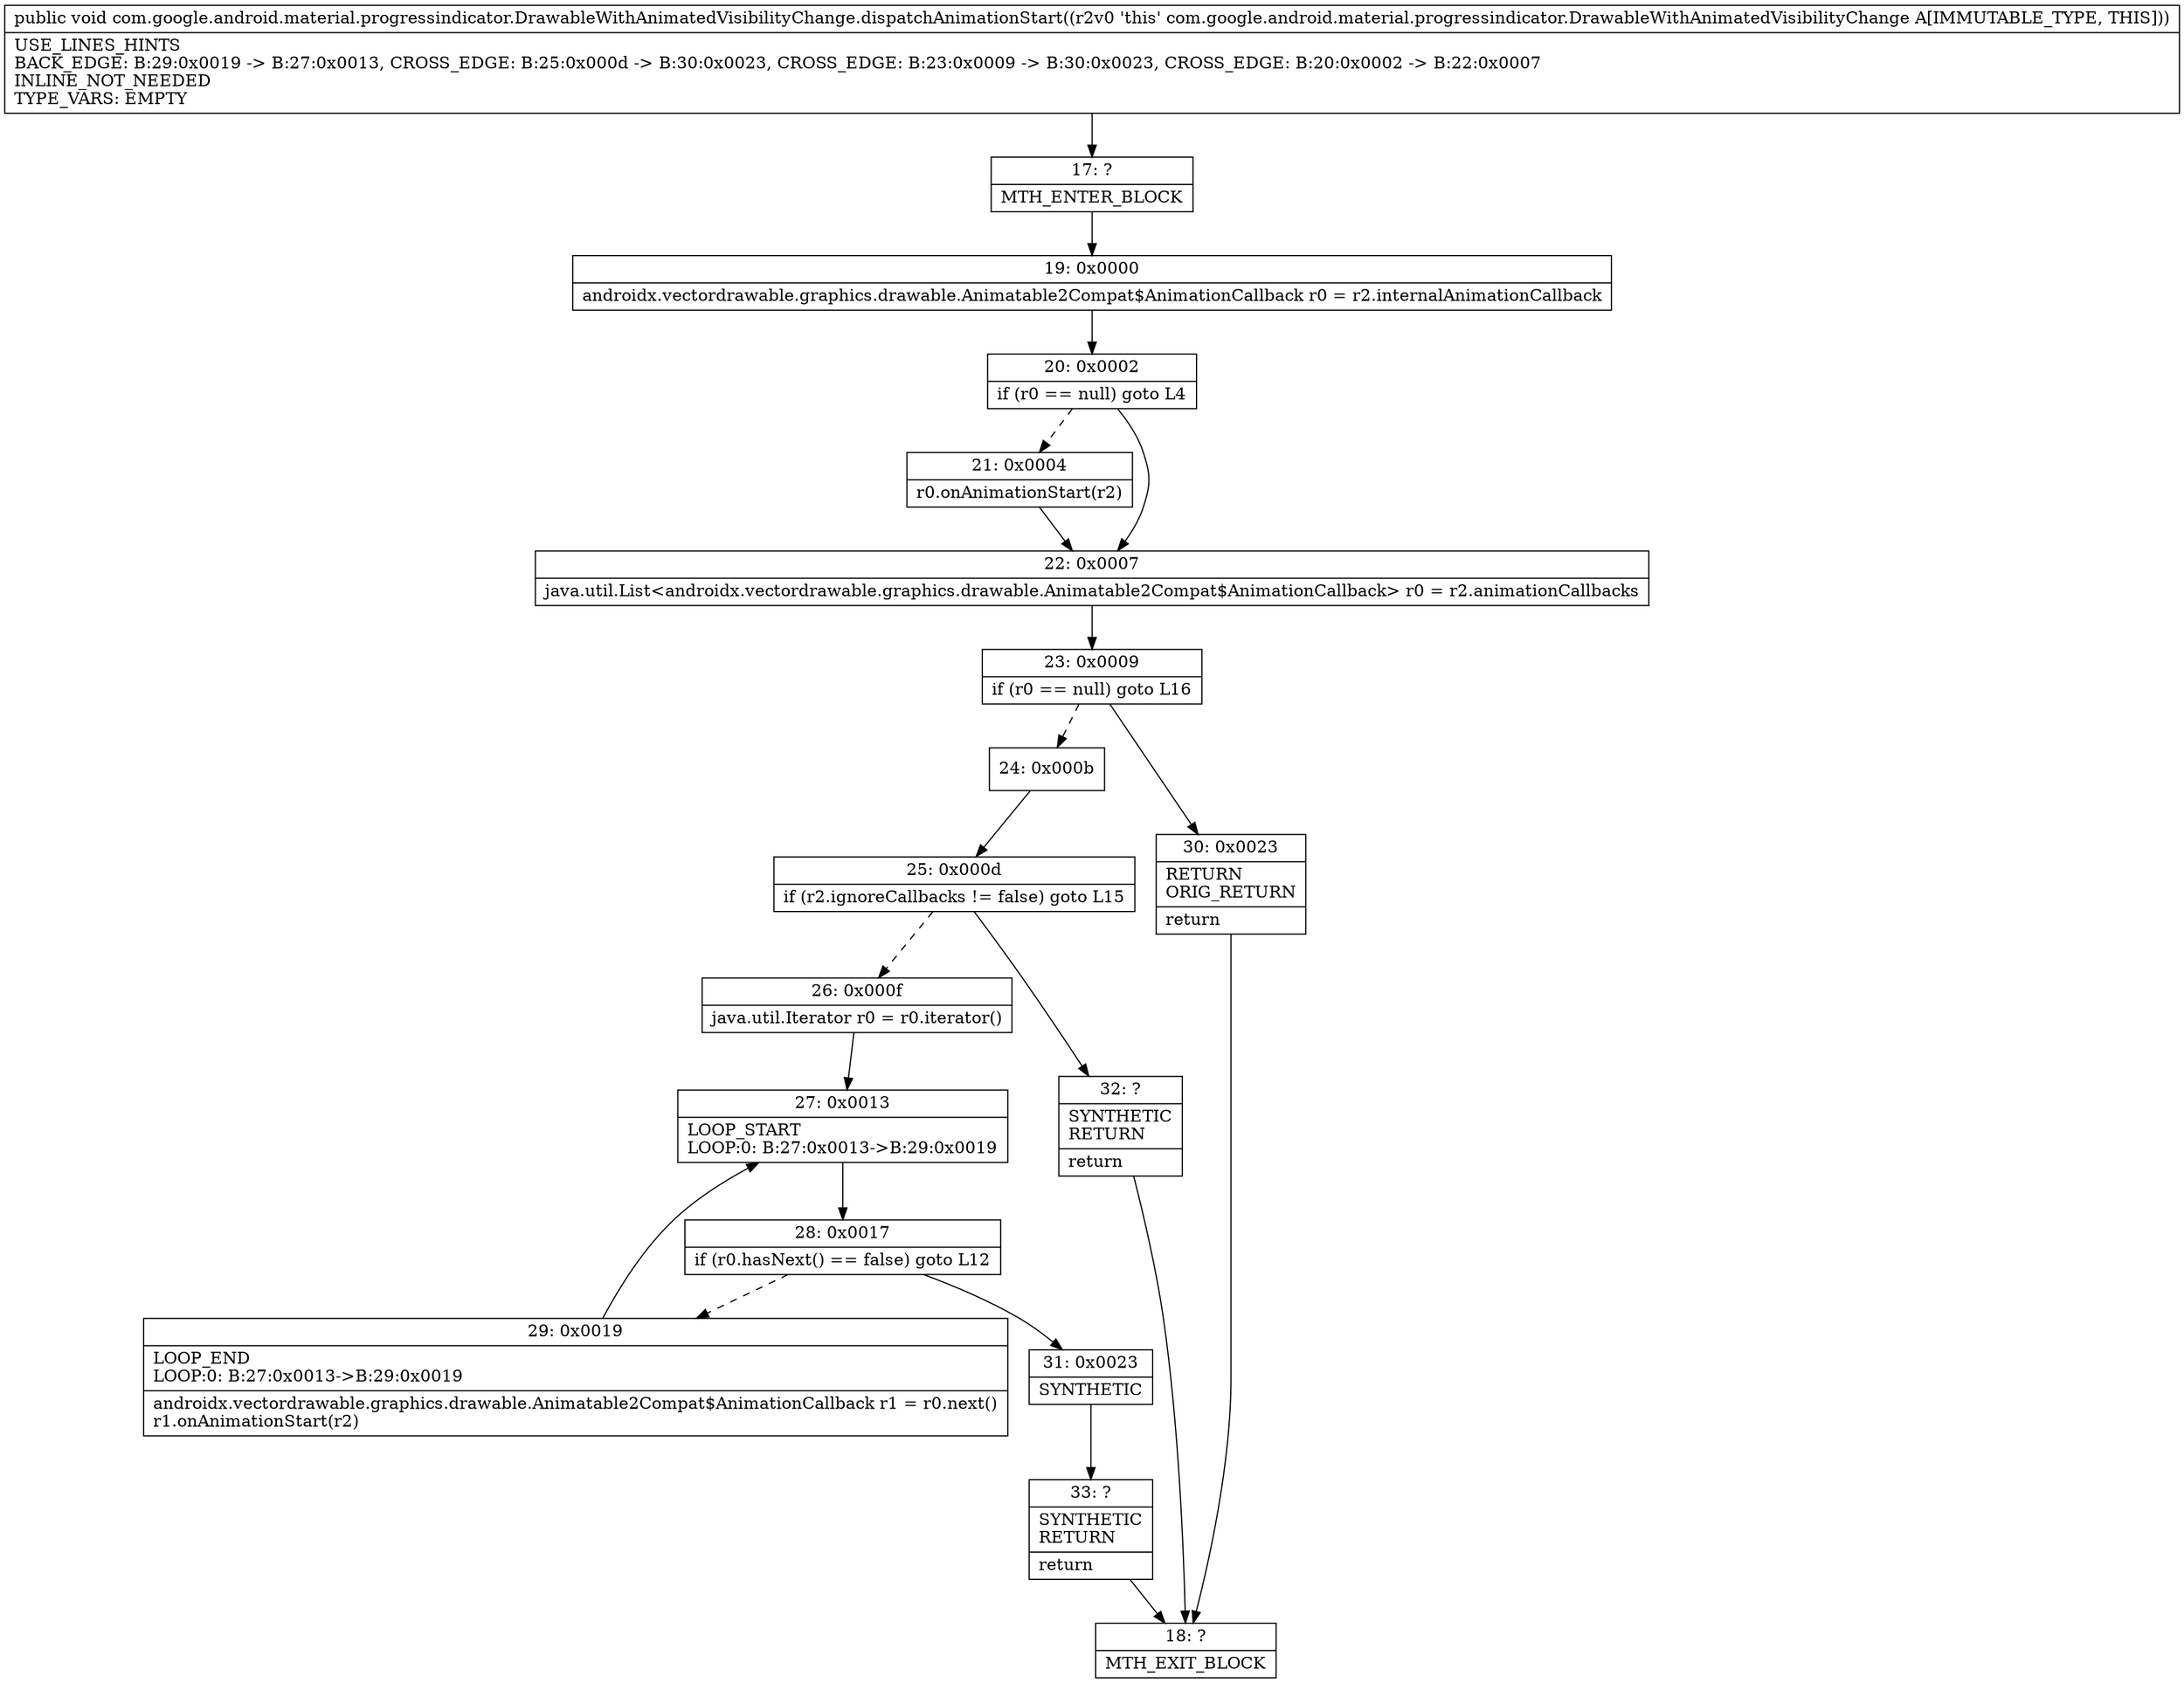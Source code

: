 digraph "CFG forcom.google.android.material.progressindicator.DrawableWithAnimatedVisibilityChange.dispatchAnimationStart()V" {
Node_17 [shape=record,label="{17\:\ ?|MTH_ENTER_BLOCK\l}"];
Node_19 [shape=record,label="{19\:\ 0x0000|androidx.vectordrawable.graphics.drawable.Animatable2Compat$AnimationCallback r0 = r2.internalAnimationCallback\l}"];
Node_20 [shape=record,label="{20\:\ 0x0002|if (r0 == null) goto L4\l}"];
Node_21 [shape=record,label="{21\:\ 0x0004|r0.onAnimationStart(r2)\l}"];
Node_22 [shape=record,label="{22\:\ 0x0007|java.util.List\<androidx.vectordrawable.graphics.drawable.Animatable2Compat$AnimationCallback\> r0 = r2.animationCallbacks\l}"];
Node_23 [shape=record,label="{23\:\ 0x0009|if (r0 == null) goto L16\l}"];
Node_24 [shape=record,label="{24\:\ 0x000b}"];
Node_25 [shape=record,label="{25\:\ 0x000d|if (r2.ignoreCallbacks != false) goto L15\l}"];
Node_26 [shape=record,label="{26\:\ 0x000f|java.util.Iterator r0 = r0.iterator()\l}"];
Node_27 [shape=record,label="{27\:\ 0x0013|LOOP_START\lLOOP:0: B:27:0x0013\-\>B:29:0x0019\l}"];
Node_28 [shape=record,label="{28\:\ 0x0017|if (r0.hasNext() == false) goto L12\l}"];
Node_29 [shape=record,label="{29\:\ 0x0019|LOOP_END\lLOOP:0: B:27:0x0013\-\>B:29:0x0019\l|androidx.vectordrawable.graphics.drawable.Animatable2Compat$AnimationCallback r1 = r0.next()\lr1.onAnimationStart(r2)\l}"];
Node_31 [shape=record,label="{31\:\ 0x0023|SYNTHETIC\l}"];
Node_33 [shape=record,label="{33\:\ ?|SYNTHETIC\lRETURN\l|return\l}"];
Node_18 [shape=record,label="{18\:\ ?|MTH_EXIT_BLOCK\l}"];
Node_32 [shape=record,label="{32\:\ ?|SYNTHETIC\lRETURN\l|return\l}"];
Node_30 [shape=record,label="{30\:\ 0x0023|RETURN\lORIG_RETURN\l|return\l}"];
MethodNode[shape=record,label="{public void com.google.android.material.progressindicator.DrawableWithAnimatedVisibilityChange.dispatchAnimationStart((r2v0 'this' com.google.android.material.progressindicator.DrawableWithAnimatedVisibilityChange A[IMMUTABLE_TYPE, THIS]))  | USE_LINES_HINTS\lBACK_EDGE: B:29:0x0019 \-\> B:27:0x0013, CROSS_EDGE: B:25:0x000d \-\> B:30:0x0023, CROSS_EDGE: B:23:0x0009 \-\> B:30:0x0023, CROSS_EDGE: B:20:0x0002 \-\> B:22:0x0007\lINLINE_NOT_NEEDED\lTYPE_VARS: EMPTY\l}"];
MethodNode -> Node_17;Node_17 -> Node_19;
Node_19 -> Node_20;
Node_20 -> Node_21[style=dashed];
Node_20 -> Node_22;
Node_21 -> Node_22;
Node_22 -> Node_23;
Node_23 -> Node_24[style=dashed];
Node_23 -> Node_30;
Node_24 -> Node_25;
Node_25 -> Node_26[style=dashed];
Node_25 -> Node_32;
Node_26 -> Node_27;
Node_27 -> Node_28;
Node_28 -> Node_29[style=dashed];
Node_28 -> Node_31;
Node_29 -> Node_27;
Node_31 -> Node_33;
Node_33 -> Node_18;
Node_32 -> Node_18;
Node_30 -> Node_18;
}


